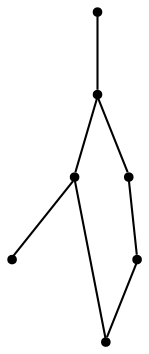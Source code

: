 graph {
  node [shape=point,comment="{\"directed\":false,\"doi\":\"10.1007/978-3-319-27261-0_10\",\"figure\":\"3 (2)\"}"]

  v0 [pos="1058.7707777672665,2180.4477170800883"]
  v1 [pos="957.5806369291663,2267.1991239565873"]
  v2 [pos="942.4772272372913,2180.436525655733"]
  v3 [pos="885.4483363554328,2235.397356311865"]
  v4 [pos="822.0601267906512,2207.4516066461356"]
  v5 [pos="760.7878536189762,2180.4426300690175"]
  v6 [pos="699.5155804473013,2180.4477170800883"]

  v6 -- v5 [id="-2",pos="699.5155804473013,2180.4477170800883 760.7878536189762,2180.4426300690175 760.7878536189762,2180.4426300690175 760.7878536189762,2180.4426300690175"]
  v5 -- v2 [id="-5",pos="760.7878536189762,2180.4426300690175 942.4772272372913,2180.436525655733 942.4772272372913,2180.436525655733 942.4772272372913,2180.436525655733"]
  v5 -- v4 [id="-6",pos="760.7878536189762,2180.4426300690175 822.0601267906512,2207.4516066461356 822.0601267906512,2207.4516066461356 822.0601267906512,2207.4516066461356"]
  v4 -- v3 [id="-7",pos="822.0601267906512,2207.4516066461356 885.4483363554328,2235.397356311865 885.4483363554328,2235.397356311865 885.4483363554328,2235.397356311865"]
  v3 -- v1 [id="-8",pos="885.4483363554328,2235.397356311865 957.5806369291663,2267.1991239565873 957.5806369291663,2267.1991239565873 957.5806369291663,2267.1991239565873"]
  v2 -- v1 [id="-13",pos="942.4772272372913,2180.436525655733 957.5806369291663,2267.1991239565873 957.5806369291663,2267.1991239565873 957.5806369291663,2267.1991239565873"]
  v2 -- v0 [id="-15",pos="942.4772272372913,2180.436525655733 1058.7707777672665,2180.4477170800883 1058.7707777672665,2180.4477170800883 1058.7707777672665,2180.4477170800883"]
}